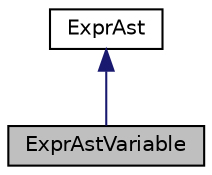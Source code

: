digraph "ExprAstVariable"
{
 // INTERACTIVE_SVG=YES
 // LATEX_PDF_SIZE
  edge [fontname="Helvetica",fontsize="10",labelfontname="Helvetica",labelfontsize="10"];
  node [fontname="Helvetica",fontsize="10",shape=record];
  Node1 [label="ExprAstVariable",height=0.2,width=0.4,color="black", fillcolor="grey75", style="filled", fontcolor="black",tooltip="Class representing a variable in the AST"];
  Node2 -> Node1 [dir="back",color="midnightblue",fontsize="10",style="solid",fontname="Helvetica"];
  Node2 [label="ExprAst",height=0.2,width=0.4,color="black", fillcolor="white", style="filled",URL="$dc/dfa/class_expr_ast.html",tooltip="Base class for all nodes in the abstract syntax tree of an expression."];
}
